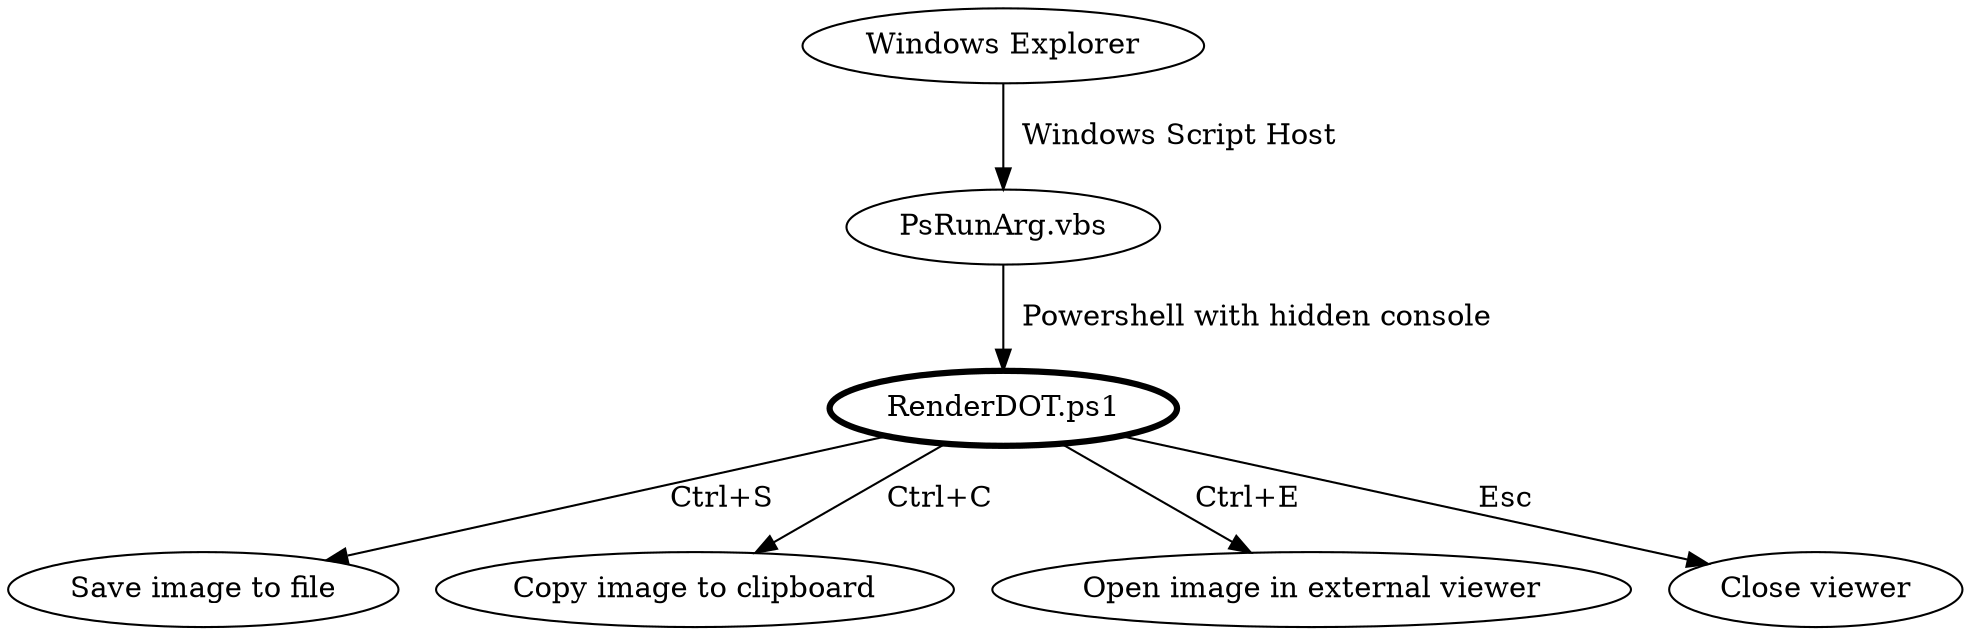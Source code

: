 digraph G {
	"Windows Explorer" -> "PsRunArg.vbs" [label="  Windows Script Host  "];
	"PsRunArg.vbs" -> "RenderDOT.ps1" [label="  Powershell with hidden console "];
	"RenderDOT.ps1" [penwidth=3];
	"RenderDOT.ps1" -> "Save image to file" [label="  Ctrl+S  "];
	"RenderDOT.ps1" -> "Copy image to clipboard" [label="  Ctrl+C  "];
	"RenderDOT.ps1" -> "Open image in external viewer" [label="  Ctrl+E  "];
	"RenderDOT.ps1" -> "Close viewer" [label="  Esc  "];
}